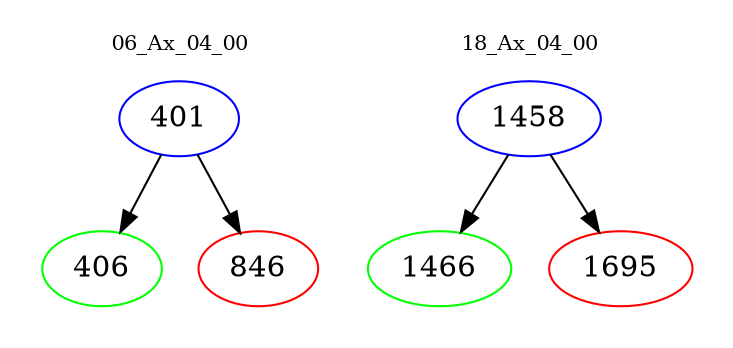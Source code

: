 digraph{
subgraph cluster_0 {
color = white
label = "06_Ax_04_00";
fontsize=10;
T0_401 [label="401", color="blue"]
T0_401 -> T0_406 [color="black"]
T0_406 [label="406", color="green"]
T0_401 -> T0_846 [color="black"]
T0_846 [label="846", color="red"]
}
subgraph cluster_1 {
color = white
label = "18_Ax_04_00";
fontsize=10;
T1_1458 [label="1458", color="blue"]
T1_1458 -> T1_1466 [color="black"]
T1_1466 [label="1466", color="green"]
T1_1458 -> T1_1695 [color="black"]
T1_1695 [label="1695", color="red"]
}
}
